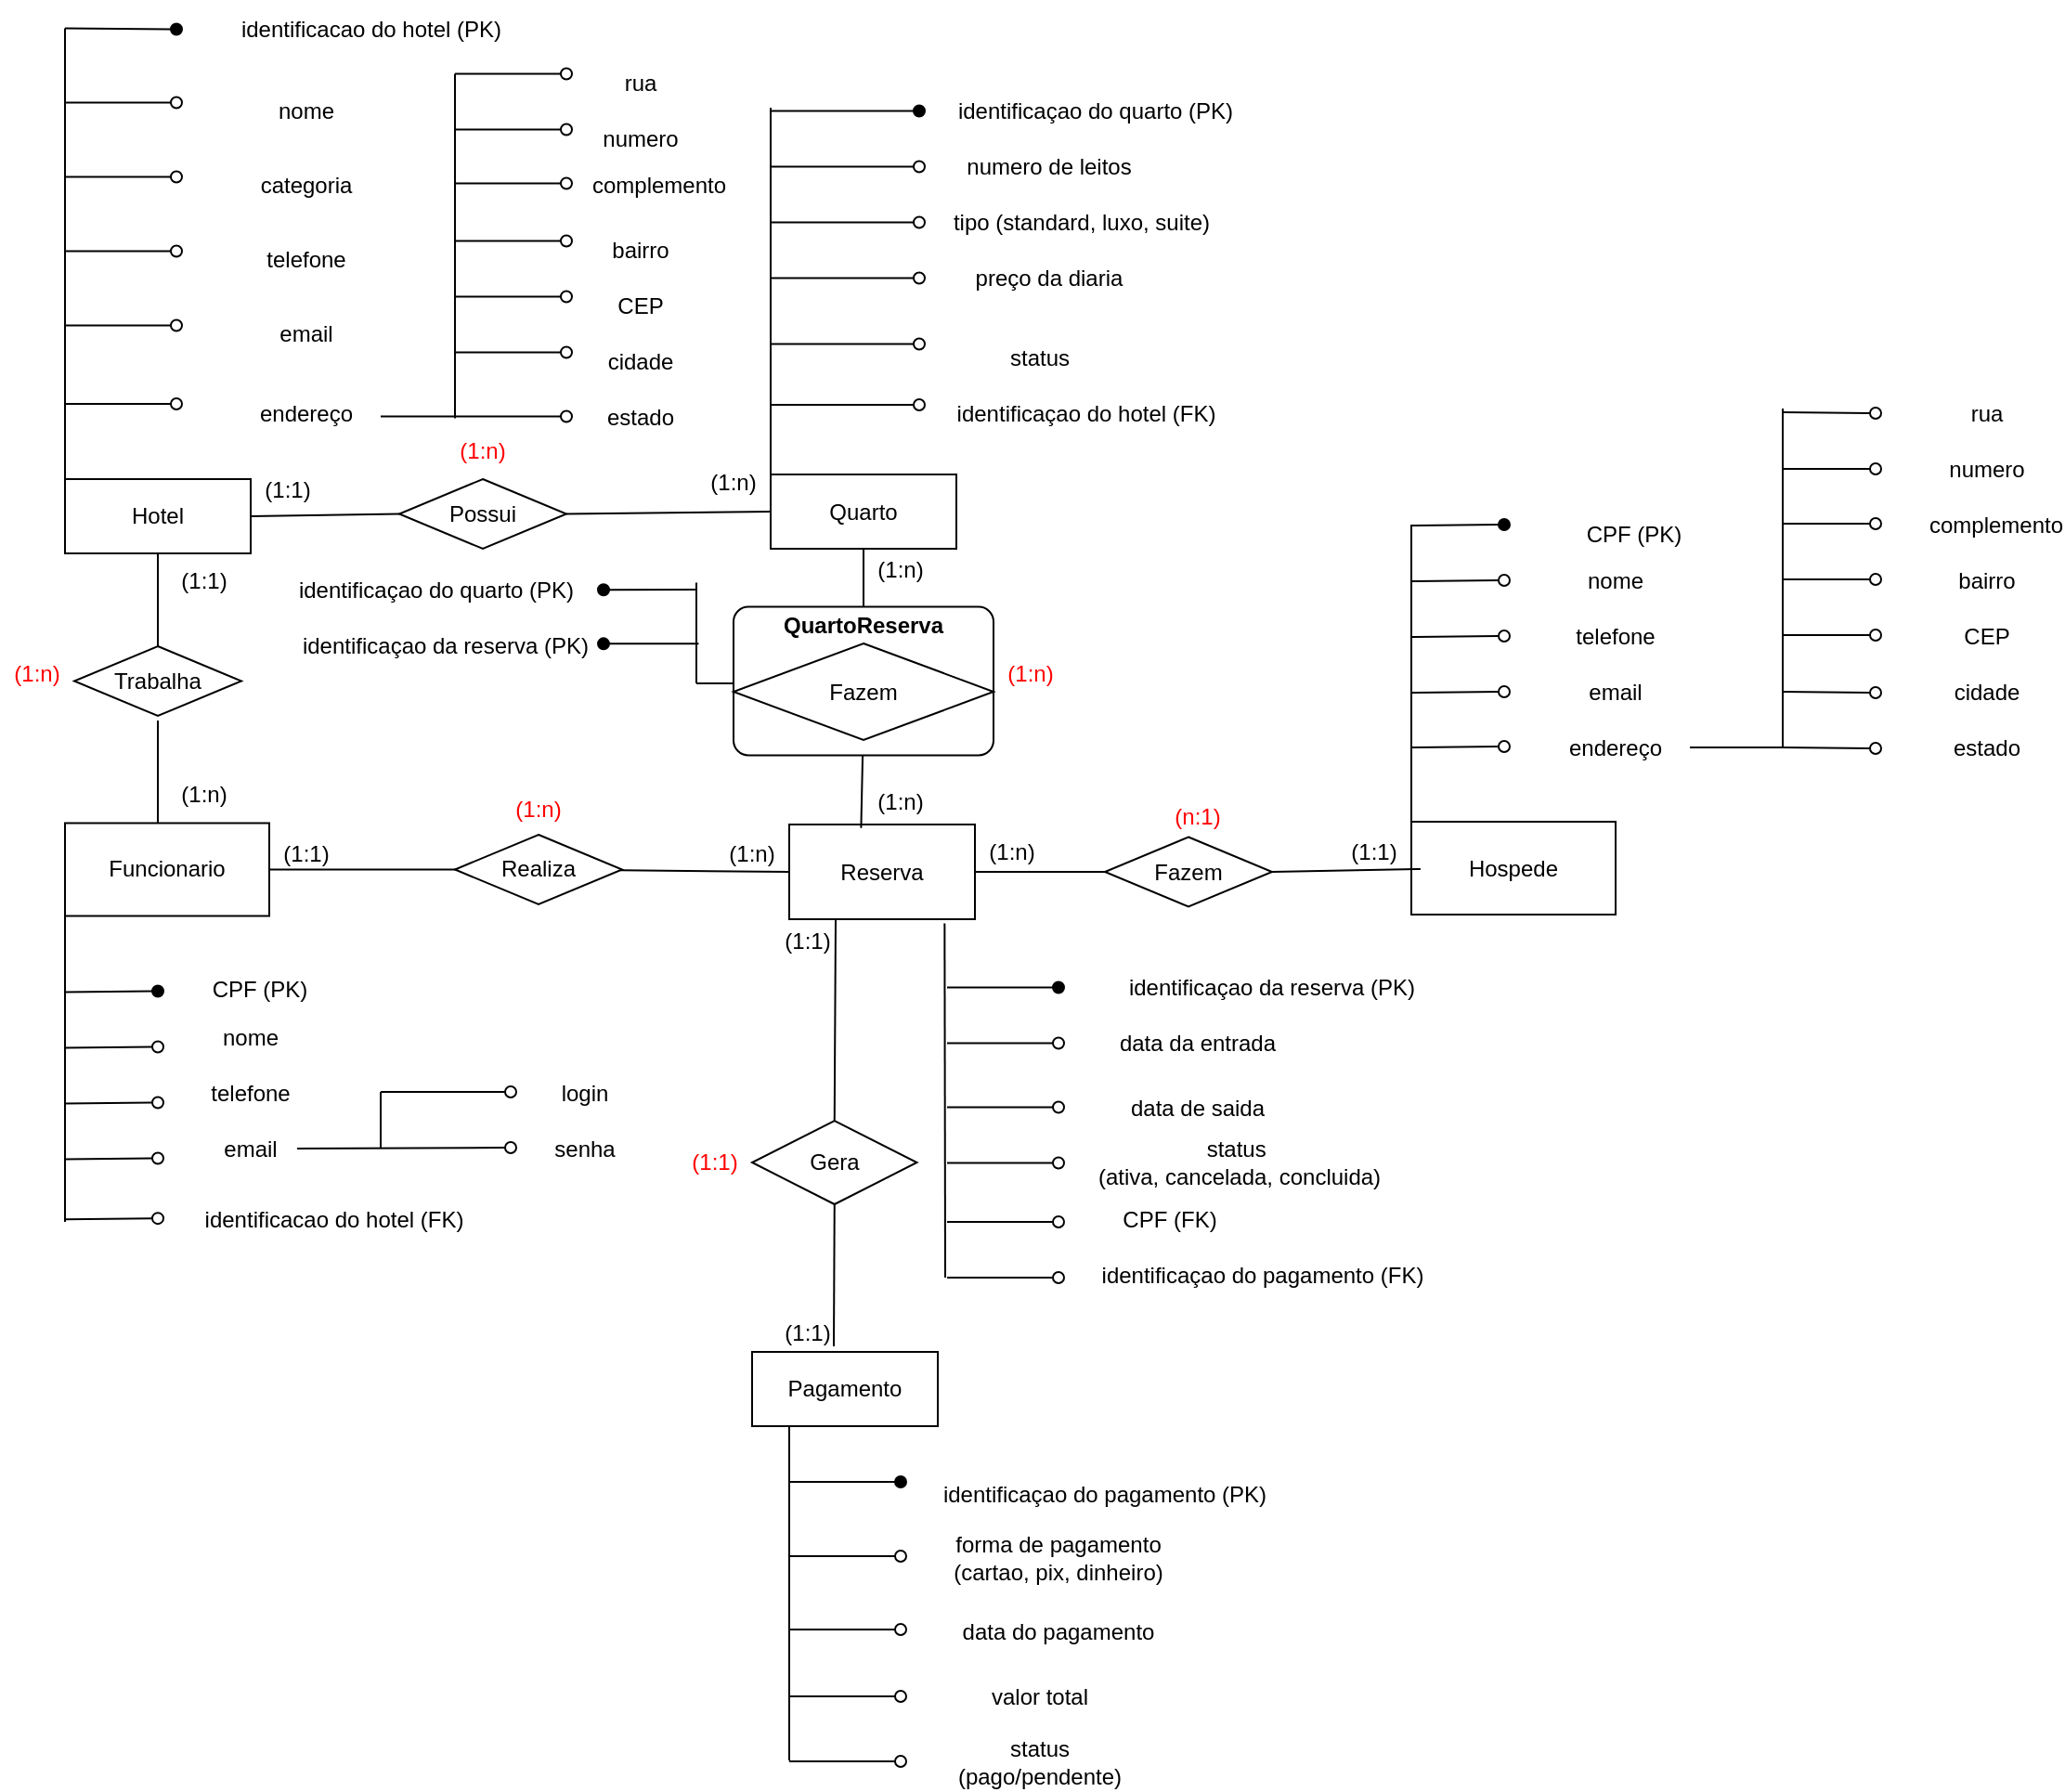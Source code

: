 <mxfile version="26.1.0">
  <diagram name="Página-1" id="X-GWQhxqYbLFIVZzSWh6">
    <mxGraphModel dx="1173" dy="613" grid="1" gridSize="10" guides="1" tooltips="1" connect="1" arrows="1" fold="1" page="1" pageScale="1" pageWidth="827" pageHeight="1169" math="0" shadow="0">
      <root>
        <mxCell id="0" />
        <mxCell id="1" parent="0" />
        <mxCell id="Ns4pbdS8idHqHeBXB2W1-2" value="Hotel" style="whiteSpace=wrap;html=1;align=center;" vertex="1" parent="1">
          <mxGeometry x="50" y="300" width="100" height="40" as="geometry" />
        </mxCell>
        <mxCell id="Ns4pbdS8idHqHeBXB2W1-3" value="Quarto" style="whiteSpace=wrap;html=1;align=center;" vertex="1" parent="1">
          <mxGeometry x="430" y="297.5" width="100" height="40" as="geometry" />
        </mxCell>
        <mxCell id="Ns4pbdS8idHqHeBXB2W1-5" value="Reserva" style="whiteSpace=wrap;html=1;align=center;" vertex="1" parent="1">
          <mxGeometry x="440" y="486" width="100" height="51" as="geometry" />
        </mxCell>
        <mxCell id="Ns4pbdS8idHqHeBXB2W1-31" value="" style="endArrow=oval;html=1;rounded=0;endFill=1;" edge="1" parent="1">
          <mxGeometry width="50" height="50" relative="1" as="geometry">
            <mxPoint x="50" y="57.25" as="sourcePoint" />
            <mxPoint x="110" y="57.75" as="targetPoint" />
          </mxGeometry>
        </mxCell>
        <mxCell id="Ns4pbdS8idHqHeBXB2W1-32" value="identificacao do hotel (PK)" style="text;html=1;align=center;verticalAlign=middle;whiteSpace=wrap;rounded=0;" vertex="1" parent="1">
          <mxGeometry x="140" y="42.75" width="150" height="30" as="geometry" />
        </mxCell>
        <mxCell id="Ns4pbdS8idHqHeBXB2W1-33" value="" style="endArrow=none;html=1;rounded=0;startArrow=oval;startFill=0;" edge="1" parent="1">
          <mxGeometry width="50" height="50" relative="1" as="geometry">
            <mxPoint x="110" y="97.25" as="sourcePoint" />
            <mxPoint x="50" y="97.25" as="targetPoint" />
          </mxGeometry>
        </mxCell>
        <mxCell id="Ns4pbdS8idHqHeBXB2W1-34" value="nome" style="text;html=1;align=center;verticalAlign=middle;whiteSpace=wrap;rounded=0;" vertex="1" parent="1">
          <mxGeometry x="150" y="87.25" width="60" height="30" as="geometry" />
        </mxCell>
        <mxCell id="Ns4pbdS8idHqHeBXB2W1-35" value="" style="endArrow=none;html=1;rounded=0;startArrow=oval;startFill=0;" edge="1" parent="1">
          <mxGeometry width="50" height="50" relative="1" as="geometry">
            <mxPoint x="110" y="137.25" as="sourcePoint" />
            <mxPoint x="50" y="137.25" as="targetPoint" />
          </mxGeometry>
        </mxCell>
        <mxCell id="Ns4pbdS8idHqHeBXB2W1-36" value="categoria" style="text;html=1;align=center;verticalAlign=middle;whiteSpace=wrap;rounded=0;" vertex="1" parent="1">
          <mxGeometry x="150" y="127.25" width="60" height="30" as="geometry" />
        </mxCell>
        <mxCell id="Ns4pbdS8idHqHeBXB2W1-37" value="" style="endArrow=none;html=1;rounded=0;startArrow=oval;startFill=0;" edge="1" parent="1">
          <mxGeometry width="50" height="50" relative="1" as="geometry">
            <mxPoint x="110" y="177.25" as="sourcePoint" />
            <mxPoint x="50" y="177.25" as="targetPoint" />
          </mxGeometry>
        </mxCell>
        <mxCell id="Ns4pbdS8idHqHeBXB2W1-38" value="telefone" style="text;html=1;align=center;verticalAlign=middle;whiteSpace=wrap;rounded=0;" vertex="1" parent="1">
          <mxGeometry x="150" y="167.25" width="60" height="30" as="geometry" />
        </mxCell>
        <mxCell id="Ns4pbdS8idHqHeBXB2W1-39" value="" style="endArrow=none;html=1;rounded=0;startArrow=oval;startFill=0;" edge="1" parent="1">
          <mxGeometry width="50" height="50" relative="1" as="geometry">
            <mxPoint x="110" y="217.25" as="sourcePoint" />
            <mxPoint x="50" y="217.25" as="targetPoint" />
          </mxGeometry>
        </mxCell>
        <mxCell id="Ns4pbdS8idHqHeBXB2W1-40" value="email" style="text;html=1;align=center;verticalAlign=middle;whiteSpace=wrap;rounded=0;" vertex="1" parent="1">
          <mxGeometry x="150" y="207.25" width="60" height="30" as="geometry" />
        </mxCell>
        <mxCell id="Ns4pbdS8idHqHeBXB2W1-41" value="" style="endArrow=none;html=1;rounded=0;startArrow=oval;startFill=0;" edge="1" parent="1">
          <mxGeometry width="50" height="50" relative="1" as="geometry">
            <mxPoint x="110" y="259.5" as="sourcePoint" />
            <mxPoint x="50" y="259.5" as="targetPoint" />
          </mxGeometry>
        </mxCell>
        <mxCell id="Ns4pbdS8idHqHeBXB2W1-42" value="endereço" style="text;html=1;align=center;verticalAlign=middle;whiteSpace=wrap;rounded=0;" vertex="1" parent="1">
          <mxGeometry x="150" y="249.5" width="60" height="30" as="geometry" />
        </mxCell>
        <mxCell id="Ns4pbdS8idHqHeBXB2W1-43" value="" style="endArrow=none;html=1;rounded=0;startArrow=oval;startFill=0;" edge="1" parent="1">
          <mxGeometry width="50" height="50" relative="1" as="geometry">
            <mxPoint x="320" y="81.75" as="sourcePoint" />
            <mxPoint x="260" y="81.75" as="targetPoint" />
          </mxGeometry>
        </mxCell>
        <mxCell id="Ns4pbdS8idHqHeBXB2W1-44" value="rua" style="text;html=1;align=center;verticalAlign=middle;whiteSpace=wrap;rounded=0;" vertex="1" parent="1">
          <mxGeometry x="330" y="71.75" width="60" height="30" as="geometry" />
        </mxCell>
        <mxCell id="Ns4pbdS8idHqHeBXB2W1-45" value="" style="endArrow=none;html=1;rounded=0;startArrow=oval;startFill=0;" edge="1" parent="1">
          <mxGeometry width="50" height="50" relative="1" as="geometry">
            <mxPoint x="320" y="111.75" as="sourcePoint" />
            <mxPoint x="260" y="111.75" as="targetPoint" />
          </mxGeometry>
        </mxCell>
        <mxCell id="Ns4pbdS8idHqHeBXB2W1-46" value="numero" style="text;html=1;align=center;verticalAlign=middle;whiteSpace=wrap;rounded=0;" vertex="1" parent="1">
          <mxGeometry x="330" y="101.75" width="60" height="30" as="geometry" />
        </mxCell>
        <mxCell id="Ns4pbdS8idHqHeBXB2W1-47" value="" style="endArrow=none;html=1;rounded=0;startArrow=oval;startFill=0;" edge="1" parent="1">
          <mxGeometry width="50" height="50" relative="1" as="geometry">
            <mxPoint x="320" y="140.75" as="sourcePoint" />
            <mxPoint x="260" y="140.75" as="targetPoint" />
          </mxGeometry>
        </mxCell>
        <mxCell id="Ns4pbdS8idHqHeBXB2W1-48" value="complemento" style="text;html=1;align=center;verticalAlign=middle;whiteSpace=wrap;rounded=0;" vertex="1" parent="1">
          <mxGeometry x="340" y="127.25" width="60" height="30" as="geometry" />
        </mxCell>
        <mxCell id="Ns4pbdS8idHqHeBXB2W1-49" value="" style="endArrow=none;html=1;rounded=0;startArrow=oval;startFill=0;" edge="1" parent="1">
          <mxGeometry width="50" height="50" relative="1" as="geometry">
            <mxPoint x="320" y="171.75" as="sourcePoint" />
            <mxPoint x="260" y="171.75" as="targetPoint" />
          </mxGeometry>
        </mxCell>
        <mxCell id="Ns4pbdS8idHqHeBXB2W1-50" value="bairro" style="text;html=1;align=center;verticalAlign=middle;whiteSpace=wrap;rounded=0;" vertex="1" parent="1">
          <mxGeometry x="330" y="161.75" width="60" height="30" as="geometry" />
        </mxCell>
        <mxCell id="Ns4pbdS8idHqHeBXB2W1-51" value="" style="endArrow=none;html=1;rounded=0;startArrow=oval;startFill=0;" edge="1" parent="1">
          <mxGeometry width="50" height="50" relative="1" as="geometry">
            <mxPoint x="320" y="201.75" as="sourcePoint" />
            <mxPoint x="260" y="201.75" as="targetPoint" />
          </mxGeometry>
        </mxCell>
        <mxCell id="Ns4pbdS8idHqHeBXB2W1-52" value="CEP" style="text;html=1;align=center;verticalAlign=middle;whiteSpace=wrap;rounded=0;" vertex="1" parent="1">
          <mxGeometry x="330" y="191.75" width="60" height="30" as="geometry" />
        </mxCell>
        <mxCell id="Ns4pbdS8idHqHeBXB2W1-53" value="" style="endArrow=none;html=1;rounded=0;startArrow=oval;startFill=0;" edge="1" parent="1">
          <mxGeometry width="50" height="50" relative="1" as="geometry">
            <mxPoint x="320" y="231.75" as="sourcePoint" />
            <mxPoint x="260" y="231.75" as="targetPoint" />
          </mxGeometry>
        </mxCell>
        <mxCell id="Ns4pbdS8idHqHeBXB2W1-54" value="cidade" style="text;html=1;align=center;verticalAlign=middle;whiteSpace=wrap;rounded=0;" vertex="1" parent="1">
          <mxGeometry x="330" y="221.75" width="60" height="30" as="geometry" />
        </mxCell>
        <mxCell id="Ns4pbdS8idHqHeBXB2W1-55" value="" style="endArrow=none;html=1;rounded=0;startArrow=oval;startFill=0;" edge="1" parent="1">
          <mxGeometry width="50" height="50" relative="1" as="geometry">
            <mxPoint x="320" y="266.25" as="sourcePoint" />
            <mxPoint x="260" y="266.25" as="targetPoint" />
          </mxGeometry>
        </mxCell>
        <mxCell id="Ns4pbdS8idHqHeBXB2W1-56" value="estado" style="text;html=1;align=center;verticalAlign=middle;whiteSpace=wrap;rounded=0;" vertex="1" parent="1">
          <mxGeometry x="330" y="251.75" width="60" height="30" as="geometry" />
        </mxCell>
        <mxCell id="Ns4pbdS8idHqHeBXB2W1-58" value="" style="endArrow=none;html=1;rounded=0;" edge="1" parent="1">
          <mxGeometry width="50" height="50" relative="1" as="geometry">
            <mxPoint x="260" y="267.25" as="sourcePoint" />
            <mxPoint x="260" y="81.75" as="targetPoint" />
          </mxGeometry>
        </mxCell>
        <mxCell id="Ns4pbdS8idHqHeBXB2W1-59" value="" style="endArrow=none;html=1;rounded=0;" edge="1" parent="1">
          <mxGeometry width="50" height="50" relative="1" as="geometry">
            <mxPoint x="220" y="266.25" as="sourcePoint" />
            <mxPoint x="260" y="266.25" as="targetPoint" />
          </mxGeometry>
        </mxCell>
        <mxCell id="Ns4pbdS8idHqHeBXB2W1-60" value="" style="endArrow=none;html=1;rounded=0;exitX=0;exitY=0;exitDx=0;exitDy=0;" edge="1" parent="1" source="Ns4pbdS8idHqHeBXB2W1-2">
          <mxGeometry width="50" height="50" relative="1" as="geometry">
            <mxPoint x="50" y="287.25" as="sourcePoint" />
            <mxPoint x="50" y="57.25" as="targetPoint" />
          </mxGeometry>
        </mxCell>
        <mxCell id="Ns4pbdS8idHqHeBXB2W1-61" value="Hospede" style="whiteSpace=wrap;html=1;align=center;" vertex="1" parent="1">
          <mxGeometry x="775" y="484.5" width="110" height="50" as="geometry" />
        </mxCell>
        <mxCell id="Ns4pbdS8idHqHeBXB2W1-62" value="" style="endArrow=none;html=1;rounded=0;startArrow=oval;startFill=1;" edge="1" parent="1">
          <mxGeometry width="50" height="50" relative="1" as="geometry">
            <mxPoint x="825" y="324.5" as="sourcePoint" />
            <mxPoint x="775" y="325" as="targetPoint" />
          </mxGeometry>
        </mxCell>
        <mxCell id="Ns4pbdS8idHqHeBXB2W1-63" value="CPF (PK)" style="text;html=1;align=center;verticalAlign=middle;whiteSpace=wrap;rounded=0;" vertex="1" parent="1">
          <mxGeometry x="835" y="314.5" width="120" height="30" as="geometry" />
        </mxCell>
        <mxCell id="Ns4pbdS8idHqHeBXB2W1-64" value="" style="endArrow=none;html=1;rounded=0;startArrow=oval;startFill=0;" edge="1" parent="1">
          <mxGeometry width="50" height="50" relative="1" as="geometry">
            <mxPoint x="825" y="354.5" as="sourcePoint" />
            <mxPoint x="775" y="355" as="targetPoint" />
          </mxGeometry>
        </mxCell>
        <mxCell id="Ns4pbdS8idHqHeBXB2W1-65" value="nome" style="text;html=1;align=center;verticalAlign=middle;whiteSpace=wrap;rounded=0;" vertex="1" parent="1">
          <mxGeometry x="825" y="340" width="120" height="30" as="geometry" />
        </mxCell>
        <mxCell id="Ns4pbdS8idHqHeBXB2W1-66" value="" style="endArrow=none;html=1;rounded=0;startArrow=oval;startFill=0;" edge="1" parent="1">
          <mxGeometry width="50" height="50" relative="1" as="geometry">
            <mxPoint x="825" y="384.5" as="sourcePoint" />
            <mxPoint x="775" y="385" as="targetPoint" />
          </mxGeometry>
        </mxCell>
        <mxCell id="Ns4pbdS8idHqHeBXB2W1-67" value="telefone" style="text;html=1;align=center;verticalAlign=middle;whiteSpace=wrap;rounded=0;" vertex="1" parent="1">
          <mxGeometry x="825" y="370" width="120" height="30" as="geometry" />
        </mxCell>
        <mxCell id="Ns4pbdS8idHqHeBXB2W1-68" value="" style="endArrow=none;html=1;rounded=0;startArrow=oval;startFill=0;" edge="1" parent="1">
          <mxGeometry width="50" height="50" relative="1" as="geometry">
            <mxPoint x="825" y="414.5" as="sourcePoint" />
            <mxPoint x="775" y="415" as="targetPoint" />
          </mxGeometry>
        </mxCell>
        <mxCell id="Ns4pbdS8idHqHeBXB2W1-69" value="email" style="text;html=1;align=center;verticalAlign=middle;whiteSpace=wrap;rounded=0;" vertex="1" parent="1">
          <mxGeometry x="825" y="400" width="120" height="30" as="geometry" />
        </mxCell>
        <mxCell id="Ns4pbdS8idHqHeBXB2W1-70" value="" style="endArrow=none;html=1;rounded=0;exitX=0;exitY=0;exitDx=0;exitDy=0;" edge="1" parent="1" source="Ns4pbdS8idHqHeBXB2W1-61">
          <mxGeometry width="50" height="50" relative="1" as="geometry">
            <mxPoint x="810" y="402.25" as="sourcePoint" />
            <mxPoint x="775" y="324.5" as="targetPoint" />
          </mxGeometry>
        </mxCell>
        <mxCell id="Ns4pbdS8idHqHeBXB2W1-71" value="" style="endArrow=none;html=1;rounded=0;startArrow=oval;startFill=0;" edge="1" parent="1">
          <mxGeometry width="50" height="50" relative="1" as="geometry">
            <mxPoint x="1025" y="294.5" as="sourcePoint" />
            <mxPoint x="975" y="294.5" as="targetPoint" />
          </mxGeometry>
        </mxCell>
        <mxCell id="Ns4pbdS8idHqHeBXB2W1-72" value="" style="endArrow=none;html=1;rounded=0;startArrow=oval;startFill=0;" edge="1" parent="1">
          <mxGeometry width="50" height="50" relative="1" as="geometry">
            <mxPoint x="1025" y="264.5" as="sourcePoint" />
            <mxPoint x="975" y="264" as="targetPoint" />
          </mxGeometry>
        </mxCell>
        <mxCell id="Ns4pbdS8idHqHeBXB2W1-73" value="" style="endArrow=none;html=1;rounded=0;entryX=1;entryY=0.25;entryDx=0;entryDy=0;" edge="1" parent="1">
          <mxGeometry width="50" height="50" relative="1" as="geometry">
            <mxPoint x="975" y="444.5" as="sourcePoint" />
            <mxPoint x="975" y="262" as="targetPoint" />
          </mxGeometry>
        </mxCell>
        <mxCell id="Ns4pbdS8idHqHeBXB2W1-74" value="" style="endArrow=none;html=1;rounded=0;startArrow=oval;startFill=0;" edge="1" parent="1">
          <mxGeometry width="50" height="50" relative="1" as="geometry">
            <mxPoint x="825" y="444" as="sourcePoint" />
            <mxPoint x="775" y="444.5" as="targetPoint" />
          </mxGeometry>
        </mxCell>
        <mxCell id="Ns4pbdS8idHqHeBXB2W1-75" value="endereço" style="text;html=1;align=center;verticalAlign=middle;whiteSpace=wrap;rounded=0;" vertex="1" parent="1">
          <mxGeometry x="825" y="429.5" width="120" height="30" as="geometry" />
        </mxCell>
        <mxCell id="Ns4pbdS8idHqHeBXB2W1-77" value="rua" style="text;html=1;align=center;verticalAlign=middle;whiteSpace=wrap;rounded=0;" vertex="1" parent="1">
          <mxGeometry x="1055" y="249.5" width="60" height="30" as="geometry" />
        </mxCell>
        <mxCell id="Ns4pbdS8idHqHeBXB2W1-78" value="numero" style="text;html=1;align=center;verticalAlign=middle;whiteSpace=wrap;rounded=0;" vertex="1" parent="1">
          <mxGeometry x="1055" y="279.5" width="60" height="30" as="geometry" />
        </mxCell>
        <mxCell id="Ns4pbdS8idHqHeBXB2W1-79" value="complemento" style="text;html=1;align=center;verticalAlign=middle;whiteSpace=wrap;rounded=0;" vertex="1" parent="1">
          <mxGeometry x="1055" y="309.5" width="70" height="30" as="geometry" />
        </mxCell>
        <mxCell id="Ns4pbdS8idHqHeBXB2W1-80" value="bairro" style="text;html=1;align=center;verticalAlign=middle;whiteSpace=wrap;rounded=0;" vertex="1" parent="1">
          <mxGeometry x="1055" y="339.5" width="60" height="30" as="geometry" />
        </mxCell>
        <mxCell id="Ns4pbdS8idHqHeBXB2W1-81" value="CEP" style="text;html=1;align=center;verticalAlign=middle;whiteSpace=wrap;rounded=0;" vertex="1" parent="1">
          <mxGeometry x="1055" y="369.5" width="60" height="30" as="geometry" />
        </mxCell>
        <mxCell id="Ns4pbdS8idHqHeBXB2W1-82" value="" style="endArrow=none;html=1;rounded=0;startArrow=oval;startFill=0;" edge="1" parent="1">
          <mxGeometry width="50" height="50" relative="1" as="geometry">
            <mxPoint x="1025" y="324" as="sourcePoint" />
            <mxPoint x="975" y="324" as="targetPoint" />
          </mxGeometry>
        </mxCell>
        <mxCell id="Ns4pbdS8idHqHeBXB2W1-83" value="" style="endArrow=none;html=1;rounded=0;startArrow=oval;startFill=0;" edge="1" parent="1">
          <mxGeometry width="50" height="50" relative="1" as="geometry">
            <mxPoint x="1025" y="354" as="sourcePoint" />
            <mxPoint x="975" y="354" as="targetPoint" />
          </mxGeometry>
        </mxCell>
        <mxCell id="Ns4pbdS8idHqHeBXB2W1-84" value="" style="endArrow=none;html=1;rounded=0;startArrow=oval;startFill=0;" edge="1" parent="1">
          <mxGeometry width="50" height="50" relative="1" as="geometry">
            <mxPoint x="1025" y="384" as="sourcePoint" />
            <mxPoint x="975" y="384" as="targetPoint" />
          </mxGeometry>
        </mxCell>
        <mxCell id="Ns4pbdS8idHqHeBXB2W1-85" value="" style="endArrow=none;html=1;rounded=0;" edge="1" parent="1">
          <mxGeometry width="50" height="50" relative="1" as="geometry">
            <mxPoint x="925" y="444.5" as="sourcePoint" />
            <mxPoint x="975" y="444.5" as="targetPoint" />
          </mxGeometry>
        </mxCell>
        <mxCell id="Ns4pbdS8idHqHeBXB2W1-86" value="" style="endArrow=none;html=1;rounded=0;startArrow=oval;startFill=0;" edge="1" parent="1">
          <mxGeometry width="50" height="50" relative="1" as="geometry">
            <mxPoint x="1025" y="415" as="sourcePoint" />
            <mxPoint x="975" y="414.5" as="targetPoint" />
          </mxGeometry>
        </mxCell>
        <mxCell id="Ns4pbdS8idHqHeBXB2W1-87" value="" style="endArrow=none;html=1;rounded=0;startArrow=oval;startFill=0;" edge="1" parent="1">
          <mxGeometry width="50" height="50" relative="1" as="geometry">
            <mxPoint x="1025" y="445" as="sourcePoint" />
            <mxPoint x="975" y="444.5" as="targetPoint" />
          </mxGeometry>
        </mxCell>
        <mxCell id="Ns4pbdS8idHqHeBXB2W1-88" value="cidade" style="text;html=1;align=center;verticalAlign=middle;whiteSpace=wrap;rounded=0;" vertex="1" parent="1">
          <mxGeometry x="1055" y="399.5" width="60" height="30" as="geometry" />
        </mxCell>
        <mxCell id="Ns4pbdS8idHqHeBXB2W1-89" value="estado" style="text;html=1;align=center;verticalAlign=middle;whiteSpace=wrap;rounded=0;" vertex="1" parent="1">
          <mxGeometry x="1055" y="429.5" width="60" height="30" as="geometry" />
        </mxCell>
        <mxCell id="Ns4pbdS8idHqHeBXB2W1-90" value="identificaçao da reserva (PK)" style="text;html=1;align=center;verticalAlign=middle;whiteSpace=wrap;rounded=0;" vertex="1" parent="1">
          <mxGeometry x="615" y="559.25" width="170" height="30" as="geometry" />
        </mxCell>
        <mxCell id="Ns4pbdS8idHqHeBXB2W1-93" value="data da entrada" style="text;html=1;align=center;verticalAlign=middle;whiteSpace=wrap;rounded=0;" vertex="1" parent="1">
          <mxGeometry x="615" y="589.25" width="90" height="30" as="geometry" />
        </mxCell>
        <mxCell id="Ns4pbdS8idHqHeBXB2W1-94" value="data de saida" style="text;html=1;align=center;verticalAlign=middle;whiteSpace=wrap;rounded=0;" vertex="1" parent="1">
          <mxGeometry x="615" y="623.75" width="90" height="30" as="geometry" />
        </mxCell>
        <mxCell id="Ns4pbdS8idHqHeBXB2W1-95" value="status&amp;nbsp;&lt;div&gt;(ativa, cancelada, concluida)&lt;/div&gt;" style="text;html=1;align=center;verticalAlign=middle;whiteSpace=wrap;rounded=0;" vertex="1" parent="1">
          <mxGeometry x="590" y="653" width="185" height="30" as="geometry" />
        </mxCell>
        <mxCell id="Ns4pbdS8idHqHeBXB2W1-96" value="" style="endArrow=none;html=1;rounded=0;startArrow=oval;startFill=1;" edge="1" parent="1">
          <mxGeometry width="50" height="50" relative="1" as="geometry">
            <mxPoint x="585" y="573.75" as="sourcePoint" />
            <mxPoint x="525" y="573.75" as="targetPoint" />
          </mxGeometry>
        </mxCell>
        <mxCell id="Ns4pbdS8idHqHeBXB2W1-97" value="" style="endArrow=none;html=1;rounded=0;startArrow=oval;startFill=0;" edge="1" parent="1">
          <mxGeometry width="50" height="50" relative="1" as="geometry">
            <mxPoint x="585" y="603.75" as="sourcePoint" />
            <mxPoint x="525" y="603.75" as="targetPoint" />
          </mxGeometry>
        </mxCell>
        <mxCell id="Ns4pbdS8idHqHeBXB2W1-98" value="" style="endArrow=none;html=1;rounded=0;startArrow=oval;startFill=0;" edge="1" parent="1">
          <mxGeometry width="50" height="50" relative="1" as="geometry">
            <mxPoint x="585" y="638.25" as="sourcePoint" />
            <mxPoint x="525" y="638.25" as="targetPoint" />
          </mxGeometry>
        </mxCell>
        <mxCell id="Ns4pbdS8idHqHeBXB2W1-99" value="" style="endArrow=none;html=1;rounded=0;startArrow=oval;startFill=0;" edge="1" parent="1">
          <mxGeometry width="50" height="50" relative="1" as="geometry">
            <mxPoint x="585" y="668.25" as="sourcePoint" />
            <mxPoint x="525" y="668.25" as="targetPoint" />
          </mxGeometry>
        </mxCell>
        <mxCell id="Ns4pbdS8idHqHeBXB2W1-100" value="" style="endArrow=none;html=1;rounded=0;entryX=0.1;entryY=1;entryDx=0;entryDy=0;entryPerimeter=0;" edge="1" parent="1">
          <mxGeometry width="50" height="50" relative="1" as="geometry">
            <mxPoint x="524" y="730" as="sourcePoint" />
            <mxPoint x="523.67" y="539.25" as="targetPoint" />
          </mxGeometry>
        </mxCell>
        <mxCell id="Ns4pbdS8idHqHeBXB2W1-101" value="identificaçao do quarto (PK)" style="text;html=1;align=center;verticalAlign=middle;whiteSpace=wrap;rounded=0;" vertex="1" parent="1">
          <mxGeometry x="525" y="87.25" width="160" height="30" as="geometry" />
        </mxCell>
        <mxCell id="Ns4pbdS8idHqHeBXB2W1-102" value="" style="endArrow=none;html=1;rounded=0;startArrow=oval;startFill=1;" edge="1" parent="1">
          <mxGeometry width="50" height="50" relative="1" as="geometry">
            <mxPoint x="510" y="101.75" as="sourcePoint" />
            <mxPoint x="430" y="101.75" as="targetPoint" />
          </mxGeometry>
        </mxCell>
        <mxCell id="Ns4pbdS8idHqHeBXB2W1-103" value="numero de leitos" style="text;html=1;align=center;verticalAlign=middle;whiteSpace=wrap;rounded=0;" vertex="1" parent="1">
          <mxGeometry x="525" y="117.25" width="110" height="30" as="geometry" />
        </mxCell>
        <mxCell id="Ns4pbdS8idHqHeBXB2W1-104" value="" style="endArrow=none;html=1;rounded=0;startArrow=oval;startFill=0;" edge="1" parent="1">
          <mxGeometry width="50" height="50" relative="1" as="geometry">
            <mxPoint x="510" y="131.75" as="sourcePoint" />
            <mxPoint x="430" y="131.75" as="targetPoint" />
          </mxGeometry>
        </mxCell>
        <mxCell id="Ns4pbdS8idHqHeBXB2W1-105" value="tipo (standard, luxo, suite)" style="text;html=1;align=center;verticalAlign=middle;whiteSpace=wrap;rounded=0;" vertex="1" parent="1">
          <mxGeometry x="525" y="147.25" width="145" height="30" as="geometry" />
        </mxCell>
        <mxCell id="Ns4pbdS8idHqHeBXB2W1-106" value="" style="endArrow=none;html=1;rounded=0;startArrow=oval;startFill=0;" edge="1" parent="1">
          <mxGeometry width="50" height="50" relative="1" as="geometry">
            <mxPoint x="510" y="161.75" as="sourcePoint" />
            <mxPoint x="430" y="161.75" as="targetPoint" />
          </mxGeometry>
        </mxCell>
        <mxCell id="Ns4pbdS8idHqHeBXB2W1-107" value="preço da diaria" style="text;html=1;align=center;verticalAlign=middle;whiteSpace=wrap;rounded=0;" vertex="1" parent="1">
          <mxGeometry x="525" y="177.25" width="110" height="30" as="geometry" />
        </mxCell>
        <mxCell id="Ns4pbdS8idHqHeBXB2W1-108" value="" style="endArrow=none;html=1;rounded=0;startArrow=oval;startFill=0;" edge="1" parent="1">
          <mxGeometry width="50" height="50" relative="1" as="geometry">
            <mxPoint x="510" y="191.75" as="sourcePoint" />
            <mxPoint x="430" y="191.75" as="targetPoint" />
          </mxGeometry>
        </mxCell>
        <mxCell id="Ns4pbdS8idHqHeBXB2W1-109" value="status" style="text;html=1;align=center;verticalAlign=middle;whiteSpace=wrap;rounded=0;" vertex="1" parent="1">
          <mxGeometry x="520" y="219.5" width="110" height="30" as="geometry" />
        </mxCell>
        <mxCell id="Ns4pbdS8idHqHeBXB2W1-110" value="" style="endArrow=none;html=1;rounded=0;startArrow=oval;startFill=0;" edge="1" parent="1">
          <mxGeometry width="50" height="50" relative="1" as="geometry">
            <mxPoint x="510" y="227.25" as="sourcePoint" />
            <mxPoint x="430" y="227.25" as="targetPoint" />
          </mxGeometry>
        </mxCell>
        <mxCell id="Ns4pbdS8idHqHeBXB2W1-111" value="Pagamento" style="rounded=0;whiteSpace=wrap;html=1;" vertex="1" parent="1">
          <mxGeometry x="420" y="770" width="100" height="40" as="geometry" />
        </mxCell>
        <mxCell id="Ns4pbdS8idHqHeBXB2W1-116" value="identificaçao do pagamento (PK)" style="text;html=1;align=center;verticalAlign=middle;whiteSpace=wrap;rounded=0;" vertex="1" parent="1">
          <mxGeometry x="520" y="832.25" width="180" height="30" as="geometry" />
        </mxCell>
        <mxCell id="Ns4pbdS8idHqHeBXB2W1-117" value="" style="endArrow=none;html=1;rounded=0;startArrow=oval;startFill=1;" edge="1" parent="1">
          <mxGeometry width="50" height="50" relative="1" as="geometry">
            <mxPoint x="500" y="840" as="sourcePoint" />
            <mxPoint x="440" y="840" as="targetPoint" />
          </mxGeometry>
        </mxCell>
        <mxCell id="Ns4pbdS8idHqHeBXB2W1-118" value="" style="endArrow=none;html=1;rounded=0;startArrow=oval;startFill=0;" edge="1" parent="1">
          <mxGeometry width="50" height="50" relative="1" as="geometry">
            <mxPoint x="500" y="880" as="sourcePoint" />
            <mxPoint x="440" y="880" as="targetPoint" />
          </mxGeometry>
        </mxCell>
        <mxCell id="Ns4pbdS8idHqHeBXB2W1-119" value="forma de pagamento (cartao, pix, dinheiro)" style="text;html=1;align=center;verticalAlign=middle;whiteSpace=wrap;rounded=0;" vertex="1" parent="1">
          <mxGeometry x="520" y="865.5" width="130" height="30" as="geometry" />
        </mxCell>
        <mxCell id="Ns4pbdS8idHqHeBXB2W1-120" value="" style="endArrow=none;html=1;rounded=0;startArrow=oval;startFill=0;" edge="1" parent="1">
          <mxGeometry width="50" height="50" relative="1" as="geometry">
            <mxPoint x="500" y="919.5" as="sourcePoint" />
            <mxPoint x="440" y="919.5" as="targetPoint" />
          </mxGeometry>
        </mxCell>
        <mxCell id="Ns4pbdS8idHqHeBXB2W1-121" value="data do pagamento" style="text;html=1;align=center;verticalAlign=middle;whiteSpace=wrap;rounded=0;" vertex="1" parent="1">
          <mxGeometry x="530" y="905.5" width="110" height="30" as="geometry" />
        </mxCell>
        <mxCell id="Ns4pbdS8idHqHeBXB2W1-122" value="" style="endArrow=none;html=1;rounded=0;startArrow=oval;startFill=0;" edge="1" parent="1">
          <mxGeometry width="50" height="50" relative="1" as="geometry">
            <mxPoint x="500" y="955.5" as="sourcePoint" />
            <mxPoint x="440" y="955.5" as="targetPoint" />
          </mxGeometry>
        </mxCell>
        <mxCell id="Ns4pbdS8idHqHeBXB2W1-123" value="valor total" style="text;html=1;align=center;verticalAlign=middle;whiteSpace=wrap;rounded=0;" vertex="1" parent="1">
          <mxGeometry x="520" y="940.5" width="110" height="30" as="geometry" />
        </mxCell>
        <mxCell id="Ns4pbdS8idHqHeBXB2W1-124" value="" style="endArrow=none;html=1;rounded=0;startArrow=oval;startFill=0;" edge="1" parent="1">
          <mxGeometry width="50" height="50" relative="1" as="geometry">
            <mxPoint x="500" y="990.5" as="sourcePoint" />
            <mxPoint x="440" y="990.5" as="targetPoint" />
          </mxGeometry>
        </mxCell>
        <mxCell id="Ns4pbdS8idHqHeBXB2W1-125" value="status (pago/pendente)" style="text;html=1;align=center;verticalAlign=middle;whiteSpace=wrap;rounded=0;" vertex="1" parent="1">
          <mxGeometry x="520" y="975.5" width="110" height="30" as="geometry" />
        </mxCell>
        <mxCell id="Ns4pbdS8idHqHeBXB2W1-126" value="" style="endArrow=none;html=1;rounded=0;" edge="1" parent="1">
          <mxGeometry width="50" height="50" relative="1" as="geometry">
            <mxPoint x="440" y="990" as="sourcePoint" />
            <mxPoint x="440" y="810" as="targetPoint" />
          </mxGeometry>
        </mxCell>
        <mxCell id="Ns4pbdS8idHqHeBXB2W1-127" value="" style="endArrow=none;html=1;rounded=0;exitX=0;exitY=0;exitDx=0;exitDy=0;" edge="1" parent="1" source="Ns4pbdS8idHqHeBXB2W1-3">
          <mxGeometry width="50" height="50" relative="1" as="geometry">
            <mxPoint x="430" y="257" as="sourcePoint" />
            <mxPoint x="430" y="100" as="targetPoint" />
          </mxGeometry>
        </mxCell>
        <mxCell id="Ns4pbdS8idHqHeBXB2W1-137" value="(1:n)" style="text;html=1;align=center;verticalAlign=middle;whiteSpace=wrap;rounded=0;" vertex="1" parent="1">
          <mxGeometry x="390" y="287.25" width="40" height="30" as="geometry" />
        </mxCell>
        <mxCell id="Ns4pbdS8idHqHeBXB2W1-139" value="Funcionario" style="whiteSpace=wrap;html=1;align=center;" vertex="1" parent="1">
          <mxGeometry x="50" y="485.25" width="110" height="50" as="geometry" />
        </mxCell>
        <mxCell id="Ns4pbdS8idHqHeBXB2W1-140" value="" style="endArrow=none;html=1;rounded=0;startArrow=oval;startFill=1;" edge="1" parent="1">
          <mxGeometry width="50" height="50" relative="1" as="geometry">
            <mxPoint x="100" y="575.75" as="sourcePoint" />
            <mxPoint x="50" y="576.25" as="targetPoint" />
          </mxGeometry>
        </mxCell>
        <mxCell id="Ns4pbdS8idHqHeBXB2W1-141" value="CPF (PK)" style="text;html=1;align=center;verticalAlign=middle;whiteSpace=wrap;rounded=0;" vertex="1" parent="1">
          <mxGeometry x="100" y="560" width="110" height="30" as="geometry" />
        </mxCell>
        <mxCell id="Ns4pbdS8idHqHeBXB2W1-142" value="" style="endArrow=none;html=1;rounded=0;startArrow=oval;startFill=0;" edge="1" parent="1">
          <mxGeometry width="50" height="50" relative="1" as="geometry">
            <mxPoint x="100" y="605.75" as="sourcePoint" />
            <mxPoint x="50" y="606.25" as="targetPoint" />
          </mxGeometry>
        </mxCell>
        <mxCell id="Ns4pbdS8idHqHeBXB2W1-143" value="nome" style="text;html=1;align=center;verticalAlign=middle;whiteSpace=wrap;rounded=0;" vertex="1" parent="1">
          <mxGeometry x="90" y="585.5" width="120" height="30" as="geometry" />
        </mxCell>
        <mxCell id="Ns4pbdS8idHqHeBXB2W1-144" value="" style="endArrow=none;html=1;rounded=0;startArrow=oval;startFill=0;" edge="1" parent="1">
          <mxGeometry width="50" height="50" relative="1" as="geometry">
            <mxPoint x="100" y="635.75" as="sourcePoint" />
            <mxPoint x="50" y="636.25" as="targetPoint" />
          </mxGeometry>
        </mxCell>
        <mxCell id="Ns4pbdS8idHqHeBXB2W1-145" value="telefone" style="text;html=1;align=center;verticalAlign=middle;whiteSpace=wrap;rounded=0;" vertex="1" parent="1">
          <mxGeometry x="90" y="615.5" width="120" height="30" as="geometry" />
        </mxCell>
        <mxCell id="Ns4pbdS8idHqHeBXB2W1-146" value="" style="endArrow=none;html=1;rounded=0;startArrow=oval;startFill=0;" edge="1" parent="1">
          <mxGeometry width="50" height="50" relative="1" as="geometry">
            <mxPoint x="100" y="665.75" as="sourcePoint" />
            <mxPoint x="50" y="666.25" as="targetPoint" />
          </mxGeometry>
        </mxCell>
        <mxCell id="Ns4pbdS8idHqHeBXB2W1-147" value="email" style="text;html=1;align=center;verticalAlign=middle;whiteSpace=wrap;rounded=0;" vertex="1" parent="1">
          <mxGeometry x="90" y="645.5" width="120" height="30" as="geometry" />
        </mxCell>
        <mxCell id="Ns4pbdS8idHqHeBXB2W1-148" value="login" style="text;html=1;align=center;verticalAlign=middle;whiteSpace=wrap;rounded=0;" vertex="1" parent="1">
          <mxGeometry x="270" y="615.5" width="120" height="30" as="geometry" />
        </mxCell>
        <mxCell id="Ns4pbdS8idHqHeBXB2W1-149" value="senha" style="text;html=1;align=center;verticalAlign=middle;whiteSpace=wrap;rounded=0;" vertex="1" parent="1">
          <mxGeometry x="270" y="645.5" width="120" height="30" as="geometry" />
        </mxCell>
        <mxCell id="Ns4pbdS8idHqHeBXB2W1-150" value="" style="endArrow=none;html=1;rounded=0;exitX=0;exitY=0;exitDx=0;exitDy=0;" edge="1" parent="1" source="Ns4pbdS8idHqHeBXB2W1-139">
          <mxGeometry width="50" height="50" relative="1" as="geometry">
            <mxPoint x="85" y="653.5" as="sourcePoint" />
            <mxPoint x="50" y="700" as="targetPoint" />
          </mxGeometry>
        </mxCell>
        <mxCell id="Ns4pbdS8idHqHeBXB2W1-151" value="" style="endArrow=none;html=1;rounded=0;startArrow=oval;startFill=0;" edge="1" parent="1">
          <mxGeometry width="50" height="50" relative="1" as="geometry">
            <mxPoint x="290" y="660" as="sourcePoint" />
            <mxPoint x="175" y="660.5" as="targetPoint" />
          </mxGeometry>
        </mxCell>
        <mxCell id="Ns4pbdS8idHqHeBXB2W1-152" value="" style="endArrow=none;html=1;rounded=0;startArrow=oval;startFill=0;" edge="1" parent="1">
          <mxGeometry width="50" height="50" relative="1" as="geometry">
            <mxPoint x="290" y="630" as="sourcePoint" />
            <mxPoint x="220" y="630" as="targetPoint" />
          </mxGeometry>
        </mxCell>
        <mxCell id="Ns4pbdS8idHqHeBXB2W1-153" value="" style="endArrow=none;html=1;rounded=0;" edge="1" parent="1">
          <mxGeometry width="50" height="50" relative="1" as="geometry">
            <mxPoint x="220" y="660" as="sourcePoint" />
            <mxPoint x="220" y="630" as="targetPoint" />
          </mxGeometry>
        </mxCell>
        <mxCell id="Ns4pbdS8idHqHeBXB2W1-157" value="(1:1)" style="text;html=1;align=center;verticalAlign=middle;whiteSpace=wrap;rounded=0;" vertex="1" parent="1">
          <mxGeometry x="150" y="291" width="40" height="30" as="geometry" />
        </mxCell>
        <mxCell id="Ns4pbdS8idHqHeBXB2W1-167" value="Possui" style="rhombus;whiteSpace=wrap;html=1;" vertex="1" parent="1">
          <mxGeometry x="230" y="300" width="90" height="37.5" as="geometry" />
        </mxCell>
        <mxCell id="Ns4pbdS8idHqHeBXB2W1-168" value="" style="endArrow=none;html=1;rounded=0;exitX=1;exitY=0.5;exitDx=0;exitDy=0;entryX=0;entryY=0.5;entryDx=0;entryDy=0;entryPerimeter=0;" edge="1" parent="1" source="Ns4pbdS8idHqHeBXB2W1-167" target="Ns4pbdS8idHqHeBXB2W1-3">
          <mxGeometry width="50" height="50" relative="1" as="geometry">
            <mxPoint x="380" y="350" as="sourcePoint" />
            <mxPoint x="430" y="300" as="targetPoint" />
          </mxGeometry>
        </mxCell>
        <mxCell id="Ns4pbdS8idHqHeBXB2W1-169" value="" style="endArrow=none;html=1;rounded=0;exitX=1;exitY=0.5;exitDx=0;exitDy=0;entryX=0;entryY=0.5;entryDx=0;entryDy=0;" edge="1" parent="1" source="Ns4pbdS8idHqHeBXB2W1-2" target="Ns4pbdS8idHqHeBXB2W1-167">
          <mxGeometry width="50" height="50" relative="1" as="geometry">
            <mxPoint x="180" y="360" as="sourcePoint" />
            <mxPoint x="230" y="310" as="targetPoint" />
          </mxGeometry>
        </mxCell>
        <mxCell id="Ns4pbdS8idHqHeBXB2W1-171" value="Trabalha" style="rhombus;whiteSpace=wrap;html=1;" vertex="1" parent="1">
          <mxGeometry x="55" y="390" width="90" height="37.5" as="geometry" />
        </mxCell>
        <mxCell id="Ns4pbdS8idHqHeBXB2W1-172" value="" style="endArrow=none;html=1;rounded=0;entryX=0.5;entryY=1;entryDx=0;entryDy=0;" edge="1" parent="1" target="Ns4pbdS8idHqHeBXB2W1-2">
          <mxGeometry width="50" height="50" relative="1" as="geometry">
            <mxPoint x="100" y="390" as="sourcePoint" />
            <mxPoint x="150" y="340" as="targetPoint" />
          </mxGeometry>
        </mxCell>
        <mxCell id="Ns4pbdS8idHqHeBXB2W1-173" value="" style="endArrow=none;html=1;rounded=0;" edge="1" parent="1">
          <mxGeometry width="50" height="50" relative="1" as="geometry">
            <mxPoint x="100" y="485" as="sourcePoint" />
            <mxPoint x="100" y="430" as="targetPoint" />
          </mxGeometry>
        </mxCell>
        <mxCell id="Ns4pbdS8idHqHeBXB2W1-174" value="(1:n)" style="text;html=1;align=center;verticalAlign=middle;whiteSpace=wrap;rounded=0;" vertex="1" parent="1">
          <mxGeometry x="100" y="455.25" width="50" height="30" as="geometry" />
        </mxCell>
        <mxCell id="Ns4pbdS8idHqHeBXB2W1-175" value="(1:1)" style="text;html=1;align=center;verticalAlign=middle;whiteSpace=wrap;rounded=0;" vertex="1" parent="1">
          <mxGeometry x="105" y="340" width="40" height="30" as="geometry" />
        </mxCell>
        <mxCell id="Ns4pbdS8idHqHeBXB2W1-177" value="" style="endArrow=none;html=1;rounded=0;entryX=0;entryY=0.5;entryDx=0;entryDy=0;" edge="1" parent="1" source="Ns4pbdS8idHqHeBXB2W1-176" target="Ns4pbdS8idHqHeBXB2W1-5">
          <mxGeometry width="50" height="50" relative="1" as="geometry">
            <mxPoint x="310" y="510" as="sourcePoint" />
            <mxPoint x="360" y="460" as="targetPoint" />
          </mxGeometry>
        </mxCell>
        <mxCell id="Ns4pbdS8idHqHeBXB2W1-178" value="" style="endArrow=none;html=1;rounded=0;exitX=1;exitY=0.5;exitDx=0;exitDy=0;entryX=0;entryY=0.5;entryDx=0;entryDy=0;" edge="1" parent="1" source="Ns4pbdS8idHqHeBXB2W1-139" target="Ns4pbdS8idHqHeBXB2W1-176">
          <mxGeometry width="50" height="50" relative="1" as="geometry">
            <mxPoint x="170" y="560" as="sourcePoint" />
            <mxPoint x="220" y="510" as="targetPoint" />
          </mxGeometry>
        </mxCell>
        <mxCell id="Ns4pbdS8idHqHeBXB2W1-179" value="(1:1)" style="text;html=1;align=center;verticalAlign=middle;whiteSpace=wrap;rounded=0;" vertex="1" parent="1">
          <mxGeometry x="160" y="491.5" width="40" height="20" as="geometry" />
        </mxCell>
        <mxCell id="Ns4pbdS8idHqHeBXB2W1-180" value="(1:n)" style="text;html=1;align=center;verticalAlign=middle;whiteSpace=wrap;rounded=0;" vertex="1" parent="1">
          <mxGeometry x="400" y="491.5" width="40" height="20" as="geometry" />
        </mxCell>
        <mxCell id="Ns4pbdS8idHqHeBXB2W1-181" value="" style="endArrow=none;html=1;rounded=0;entryX=0;entryY=0.5;entryDx=0;entryDy=0;" edge="1" parent="1" target="Ns4pbdS8idHqHeBXB2W1-176">
          <mxGeometry width="50" height="50" relative="1" as="geometry">
            <mxPoint x="310" y="510" as="sourcePoint" />
            <mxPoint x="440" y="512" as="targetPoint" />
          </mxGeometry>
        </mxCell>
        <mxCell id="Ns4pbdS8idHqHeBXB2W1-176" value="Realiza" style="rhombus;whiteSpace=wrap;html=1;" vertex="1" parent="1">
          <mxGeometry x="260" y="491.5" width="90" height="37.5" as="geometry" />
        </mxCell>
        <mxCell id="Ns4pbdS8idHqHeBXB2W1-183" value="" style="endArrow=none;html=1;rounded=0;exitX=0.387;exitY=0.037;exitDx=0;exitDy=0;exitPerimeter=0;" edge="1" parent="1" source="Ns4pbdS8idHqHeBXB2W1-5">
          <mxGeometry width="50" height="50" relative="1" as="geometry">
            <mxPoint x="480" y="478" as="sourcePoint" />
            <mxPoint x="480" y="427.5" as="targetPoint" />
          </mxGeometry>
        </mxCell>
        <mxCell id="Ns4pbdS8idHqHeBXB2W1-184" value="" style="endArrow=none;html=1;rounded=0;entryX=0.5;entryY=1;entryDx=0;entryDy=0;" edge="1" parent="1" target="Ns4pbdS8idHqHeBXB2W1-3">
          <mxGeometry width="50" height="50" relative="1" as="geometry">
            <mxPoint x="480" y="390" as="sourcePoint" />
            <mxPoint x="530" y="340" as="targetPoint" />
          </mxGeometry>
        </mxCell>
        <mxCell id="Ns4pbdS8idHqHeBXB2W1-185" value="(1:n)" style="text;html=1;align=center;verticalAlign=middle;whiteSpace=wrap;rounded=0;" vertex="1" parent="1">
          <mxGeometry x="480" y="337.5" width="40" height="22" as="geometry" />
        </mxCell>
        <mxCell id="Ns4pbdS8idHqHeBXB2W1-186" value="(1:n)" style="text;html=1;align=center;verticalAlign=middle;whiteSpace=wrap;rounded=0;" vertex="1" parent="1">
          <mxGeometry x="480" y="463.25" width="40" height="22" as="geometry" />
        </mxCell>
        <mxCell id="Ns4pbdS8idHqHeBXB2W1-187" value="Fazem" style="rhombus;whiteSpace=wrap;html=1;" vertex="1" parent="1">
          <mxGeometry x="610" y="492.75" width="90" height="37.5" as="geometry" />
        </mxCell>
        <mxCell id="Ns4pbdS8idHqHeBXB2W1-188" value="" style="endArrow=none;html=1;rounded=0;exitX=1;exitY=0.5;exitDx=0;exitDy=0;entryX=0.045;entryY=0.51;entryDx=0;entryDy=0;entryPerimeter=0;" edge="1" parent="1" source="Ns4pbdS8idHqHeBXB2W1-187" target="Ns4pbdS8idHqHeBXB2W1-61">
          <mxGeometry width="50" height="50" relative="1" as="geometry">
            <mxPoint x="700" y="510" as="sourcePoint" />
            <mxPoint x="770" y="510" as="targetPoint" />
          </mxGeometry>
        </mxCell>
        <mxCell id="Ns4pbdS8idHqHeBXB2W1-189" value="" style="endArrow=none;html=1;rounded=0;exitX=1;exitY=0.5;exitDx=0;exitDy=0;entryX=0;entryY=0.5;entryDx=0;entryDy=0;" edge="1" parent="1" source="Ns4pbdS8idHqHeBXB2W1-5" target="Ns4pbdS8idHqHeBXB2W1-187">
          <mxGeometry width="50" height="50" relative="1" as="geometry">
            <mxPoint x="560" y="560" as="sourcePoint" />
            <mxPoint x="610" y="510" as="targetPoint" />
          </mxGeometry>
        </mxCell>
        <mxCell id="Ns4pbdS8idHqHeBXB2W1-190" value="(1:1)" style="text;html=1;align=center;verticalAlign=middle;whiteSpace=wrap;rounded=0;" vertex="1" parent="1">
          <mxGeometry x="735" y="489.5" width="40" height="22" as="geometry" />
        </mxCell>
        <mxCell id="Ns4pbdS8idHqHeBXB2W1-191" value="(1:n)" style="text;html=1;align=center;verticalAlign=middle;whiteSpace=wrap;rounded=0;" vertex="1" parent="1">
          <mxGeometry x="540" y="489.5" width="40" height="22" as="geometry" />
        </mxCell>
        <mxCell id="Ns4pbdS8idHqHeBXB2W1-192" value="(1:n)" style="text;html=1;align=center;verticalAlign=middle;whiteSpace=wrap;rounded=0;fontColor=#FF0000;" vertex="1" parent="1">
          <mxGeometry x="255" y="270" width="40" height="30" as="geometry" />
        </mxCell>
        <mxCell id="Ns4pbdS8idHqHeBXB2W1-193" value="(1:n)" style="text;html=1;align=center;verticalAlign=middle;whiteSpace=wrap;rounded=0;fontColor=#FF0000;" vertex="1" parent="1">
          <mxGeometry x="550" y="393.75" width="40" height="22" as="geometry" />
        </mxCell>
        <mxCell id="Ns4pbdS8idHqHeBXB2W1-194" value="(1:n)" style="text;html=1;align=center;verticalAlign=middle;whiteSpace=wrap;rounded=0;fontColor=#FF0000;" vertex="1" parent="1">
          <mxGeometry x="15" y="390" width="40" height="30" as="geometry" />
        </mxCell>
        <mxCell id="Ns4pbdS8idHqHeBXB2W1-195" value="(1:n)" style="text;html=1;align=center;verticalAlign=middle;whiteSpace=wrap;rounded=0;fontColor=#FF0000;" vertex="1" parent="1">
          <mxGeometry x="285" y="463.25" width="40" height="30" as="geometry" />
        </mxCell>
        <mxCell id="Ns4pbdS8idHqHeBXB2W1-196" value="(n:1)" style="text;html=1;align=center;verticalAlign=middle;whiteSpace=wrap;rounded=0;fontColor=#FF0000;" vertex="1" parent="1">
          <mxGeometry x="640" y="471.25" width="40" height="22" as="geometry" />
        </mxCell>
        <mxCell id="Ns4pbdS8idHqHeBXB2W1-197" value="" style="endArrow=none;html=1;rounded=0;startArrow=oval;startFill=0;" edge="1" parent="1">
          <mxGeometry width="50" height="50" relative="1" as="geometry">
            <mxPoint x="510" y="260" as="sourcePoint" />
            <mxPoint x="430" y="260" as="targetPoint" />
          </mxGeometry>
        </mxCell>
        <mxCell id="Ns4pbdS8idHqHeBXB2W1-198" value="identificaçao do hotel (FK)" style="text;html=1;align=center;verticalAlign=middle;whiteSpace=wrap;rounded=0;" vertex="1" parent="1">
          <mxGeometry x="525" y="249.5" width="150" height="30" as="geometry" />
        </mxCell>
        <mxCell id="Ns4pbdS8idHqHeBXB2W1-199" value="" style="endArrow=none;html=1;rounded=0;startArrow=oval;startFill=0;" edge="1" parent="1">
          <mxGeometry width="50" height="50" relative="1" as="geometry">
            <mxPoint x="585" y="700" as="sourcePoint" />
            <mxPoint x="525" y="700" as="targetPoint" />
          </mxGeometry>
        </mxCell>
        <mxCell id="Ns4pbdS8idHqHeBXB2W1-200" value="CPF (FK)" style="text;html=1;align=center;verticalAlign=middle;whiteSpace=wrap;rounded=0;" vertex="1" parent="1">
          <mxGeometry x="615" y="683.75" width="60" height="30" as="geometry" />
        </mxCell>
        <mxCell id="Ns4pbdS8idHqHeBXB2W1-201" value="identificacao do hotel (FK)" style="text;html=1;align=center;verticalAlign=middle;whiteSpace=wrap;rounded=0;" vertex="1" parent="1">
          <mxGeometry x="120" y="683.75" width="150" height="30" as="geometry" />
        </mxCell>
        <mxCell id="Ns4pbdS8idHqHeBXB2W1-202" value="" style="endArrow=none;html=1;rounded=0;startArrow=oval;startFill=0;" edge="1" parent="1">
          <mxGeometry width="50" height="50" relative="1" as="geometry">
            <mxPoint x="100" y="698.08" as="sourcePoint" />
            <mxPoint x="50" y="698.58" as="targetPoint" />
          </mxGeometry>
        </mxCell>
        <mxCell id="Ns4pbdS8idHqHeBXB2W1-203" value="Gera" style="rhombus;whiteSpace=wrap;html=1;direction=west;" vertex="1" parent="1">
          <mxGeometry x="420.005" y="645.505" width="88.75" height="45" as="geometry" />
        </mxCell>
        <mxCell id="Ns4pbdS8idHqHeBXB2W1-204" value="" style="endArrow=none;html=1;rounded=0;entryX=0.25;entryY=1;entryDx=0;entryDy=0;exitX=0.5;exitY=1;exitDx=0;exitDy=0;" edge="1" parent="1" source="Ns4pbdS8idHqHeBXB2W1-203" target="Ns4pbdS8idHqHeBXB2W1-5">
          <mxGeometry width="50" height="50" relative="1" as="geometry">
            <mxPoint x="430" y="640" as="sourcePoint" />
            <mxPoint x="480" y="610" as="targetPoint" />
          </mxGeometry>
        </mxCell>
        <mxCell id="Ns4pbdS8idHqHeBXB2W1-207" value="" style="endArrow=none;html=1;rounded=0;entryX=0.5;entryY=0;entryDx=0;entryDy=0;" edge="1" parent="1" target="Ns4pbdS8idHqHeBXB2W1-203">
          <mxGeometry width="50" height="50" relative="1" as="geometry">
            <mxPoint x="464" y="767" as="sourcePoint" />
            <mxPoint x="410" y="683.75" as="targetPoint" />
          </mxGeometry>
        </mxCell>
        <mxCell id="Ns4pbdS8idHqHeBXB2W1-209" value="(1:1)" style="text;html=1;align=center;verticalAlign=middle;whiteSpace=wrap;rounded=0;" vertex="1" parent="1">
          <mxGeometry x="430" y="750" width="40" height="20" as="geometry" />
        </mxCell>
        <mxCell id="Ns4pbdS8idHqHeBXB2W1-210" value="(1:1)" style="text;html=1;align=center;verticalAlign=middle;whiteSpace=wrap;rounded=0;" vertex="1" parent="1">
          <mxGeometry x="430" y="539.25" width="40" height="20" as="geometry" />
        </mxCell>
        <mxCell id="Ns4pbdS8idHqHeBXB2W1-211" value="identificaçao do pagamento (FK)" style="text;html=1;align=center;verticalAlign=middle;whiteSpace=wrap;rounded=0;" vertex="1" parent="1">
          <mxGeometry x="605" y="713.75" width="180" height="30" as="geometry" />
        </mxCell>
        <mxCell id="Ns4pbdS8idHqHeBXB2W1-212" value="" style="endArrow=none;html=1;rounded=0;startArrow=oval;startFill=0;" edge="1" parent="1">
          <mxGeometry width="50" height="50" relative="1" as="geometry">
            <mxPoint x="585" y="730" as="sourcePoint" />
            <mxPoint x="525" y="730" as="targetPoint" />
          </mxGeometry>
        </mxCell>
        <mxCell id="Ns4pbdS8idHqHeBXB2W1-214" value="(1:1)" style="text;html=1;align=center;verticalAlign=middle;whiteSpace=wrap;rounded=0;fontColor=#FF0000;" vertex="1" parent="1">
          <mxGeometry x="380" y="653" width="40" height="30" as="geometry" />
        </mxCell>
        <mxCell id="Ns4pbdS8idHqHeBXB2W1-218" value="identificaçao do quarto (PK)" style="text;html=1;align=center;verticalAlign=middle;whiteSpace=wrap;rounded=0;" vertex="1" parent="1">
          <mxGeometry x="170" y="344.5" width="160" height="30" as="geometry" />
        </mxCell>
        <mxCell id="Ns4pbdS8idHqHeBXB2W1-219" value="" style="endArrow=none;html=1;rounded=0;startArrow=oval;startFill=1;" edge="1" parent="1">
          <mxGeometry width="50" height="50" relative="1" as="geometry">
            <mxPoint x="340" y="359.66" as="sourcePoint" />
            <mxPoint x="390" y="359.5" as="targetPoint" />
          </mxGeometry>
        </mxCell>
        <mxCell id="Ns4pbdS8idHqHeBXB2W1-220" value="identificaçao da reserva (PK)" style="text;html=1;align=center;verticalAlign=middle;whiteSpace=wrap;rounded=0;" vertex="1" parent="1">
          <mxGeometry x="170" y="374.5" width="170" height="30" as="geometry" />
        </mxCell>
        <mxCell id="Ns4pbdS8idHqHeBXB2W1-221" value="" style="endArrow=none;html=1;rounded=0;startArrow=oval;startFill=1;" edge="1" parent="1">
          <mxGeometry width="50" height="50" relative="1" as="geometry">
            <mxPoint x="340" y="388.67" as="sourcePoint" />
            <mxPoint x="391.24" y="388.67" as="targetPoint" />
          </mxGeometry>
        </mxCell>
        <mxCell id="Ns4pbdS8idHqHeBXB2W1-222" value="" style="endArrow=none;html=1;rounded=0;" edge="1" parent="1">
          <mxGeometry width="50" height="50" relative="1" as="geometry">
            <mxPoint x="390" y="410" as="sourcePoint" />
            <mxPoint x="390" y="355.75" as="targetPoint" />
          </mxGeometry>
        </mxCell>
        <mxCell id="Ns4pbdS8idHqHeBXB2W1-223" value="" style="endArrow=none;html=1;rounded=0;" edge="1" parent="1">
          <mxGeometry width="50" height="50" relative="1" as="geometry">
            <mxPoint x="390" y="410" as="sourcePoint" />
            <mxPoint x="410" y="410" as="targetPoint" />
          </mxGeometry>
        </mxCell>
        <mxCell id="Ns4pbdS8idHqHeBXB2W1-224" value="Entity" style="rounded=1;arcSize=10;whiteSpace=wrap;html=1;align=center;" vertex="1" parent="1">
          <mxGeometry x="410" y="368.75" width="140" height="80" as="geometry" />
        </mxCell>
        <mxCell id="Ns4pbdS8idHqHeBXB2W1-225" value="Fazem" style="shape=rhombus;perimeter=rhombusPerimeter;whiteSpace=wrap;html=1;align=center;" vertex="1" parent="1">
          <mxGeometry x="410" y="388.5" width="140" height="52" as="geometry" />
        </mxCell>
        <mxCell id="Ns4pbdS8idHqHeBXB2W1-226" value="QuartoReserva" style="text;html=1;align=center;verticalAlign=middle;whiteSpace=wrap;rounded=0;fontStyle=1" vertex="1" parent="1">
          <mxGeometry x="450" y="363.75" width="60" height="30" as="geometry" />
        </mxCell>
      </root>
    </mxGraphModel>
  </diagram>
</mxfile>
